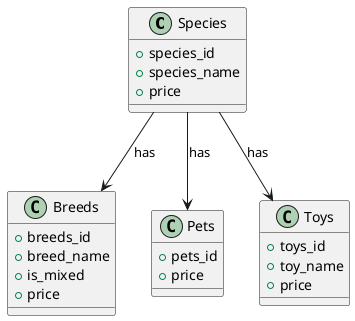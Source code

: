 @startuml Species

class Species {
  +species_id
  +species_name
  +price
}

class Breeds {
  +breeds_id
  +breed_name
  +is_mixed
  +price
}

class Pets {
  +pets_id
  +price
}

class Toys {
  +toys_id
  +toy_name
  +price
}

Species --> Breeds : has
Species --> Pets : has
Species --> Toys : has
@enduml